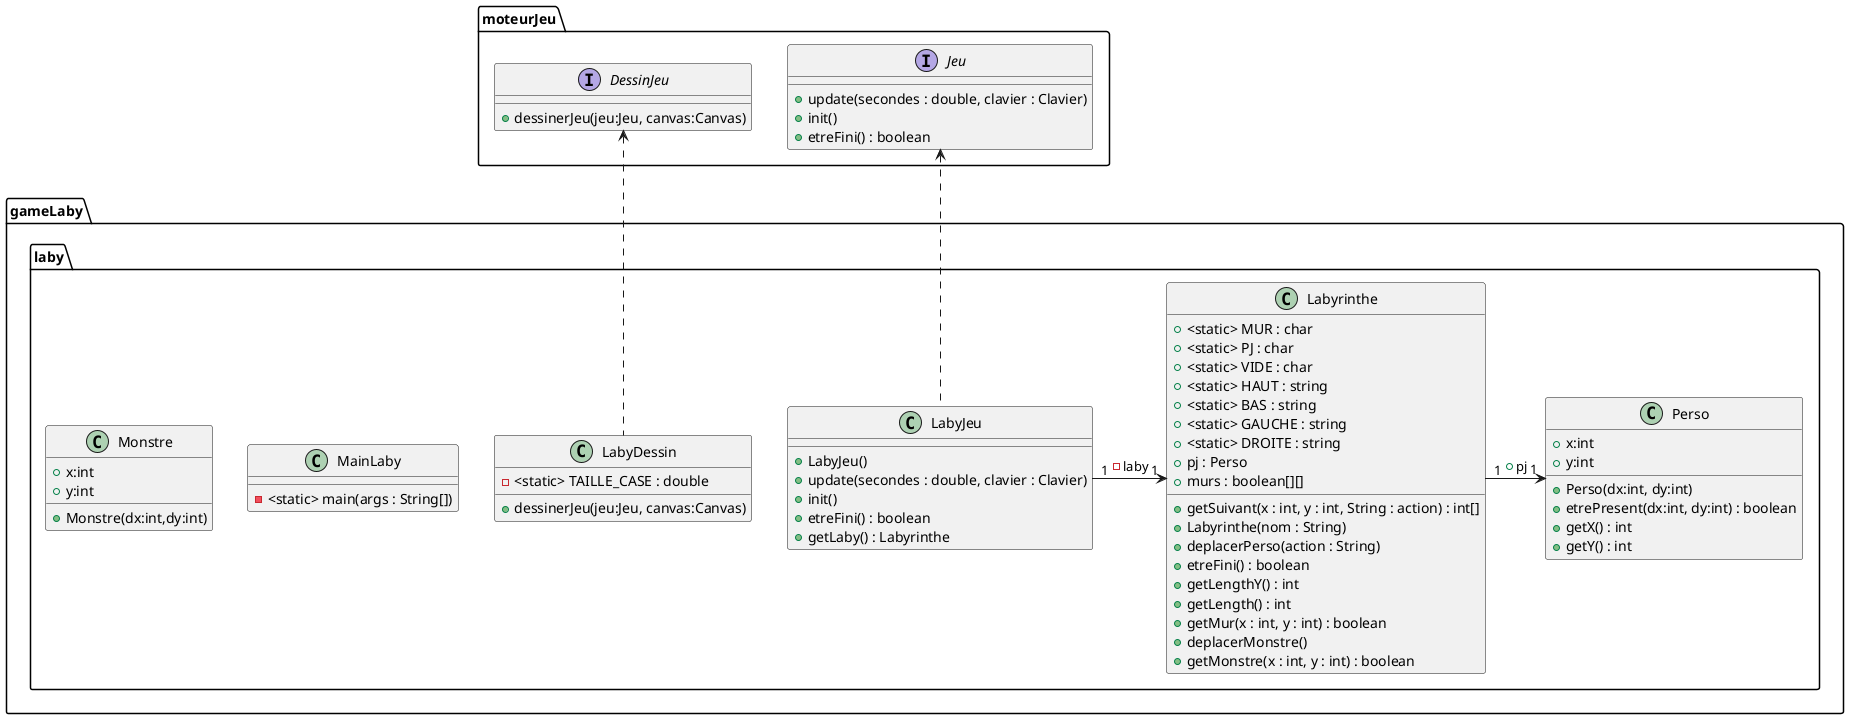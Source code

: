@startuml
'https://plantuml.com/sequence-diagram

package moteurJeu {
interface DessinJeu{
+ dessinerJeu(jeu:Jeu, canvas:Canvas)
}

interface Jeu{
+update(secondes : double, clavier : Clavier)
+init()
+etreFini() : boolean
}
}

package gameLaby.laby {
class LabyDessin{
- <static> TAILLE_CASE : double
+ dessinerJeu(jeu:Jeu, canvas:Canvas)
}
DessinJeu <.. LabyDessin

class LabyJeu{
+LabyJeu()
+update(secondes : double, clavier : Clavier)
+init()
+etreFini() : boolean
+getLaby() : Labyrinthe
}
Jeu <.. LabyJeu
LabyJeu "1" -> "1" Labyrinthe: -laby

class Labyrinthe{
+ <static> MUR : char
+ <static> PJ : char
+ <static> VIDE : char
+ <static> HAUT : string
+ <static> BAS : string
+ <static> GAUCHE : string
+ <static> DROITE : string
+ pj : Perso
+ murs : boolean[][]
+ getSuivant(x : int, y : int, String : action) : int[]
+ Labyrinthe(nom : String)
+ deplacerPerso(action : String)
+ etreFini() : boolean
+ getLengthY() : int
+ getLength() : int
+ getMur(x : int, y : int) : boolean
+ deplacerMonstre()
+ getMonstre(x : int, y : int) : boolean
}
Labyrinthe "1" -> "1" Perso : +pj

class MainLaby{
- <static> main(args : String[])
}

class Monstre{
+ x:int
+ y:int
+ Monstre(dx:int,dy:int)
}

class Perso{
+ x:int
+ y:int
+ Perso(dx:int, dy:int)
+ etrePresent(dx:int, dy:int) : boolean
+ getX() : int
+ getY() : int
}
}
@enduml